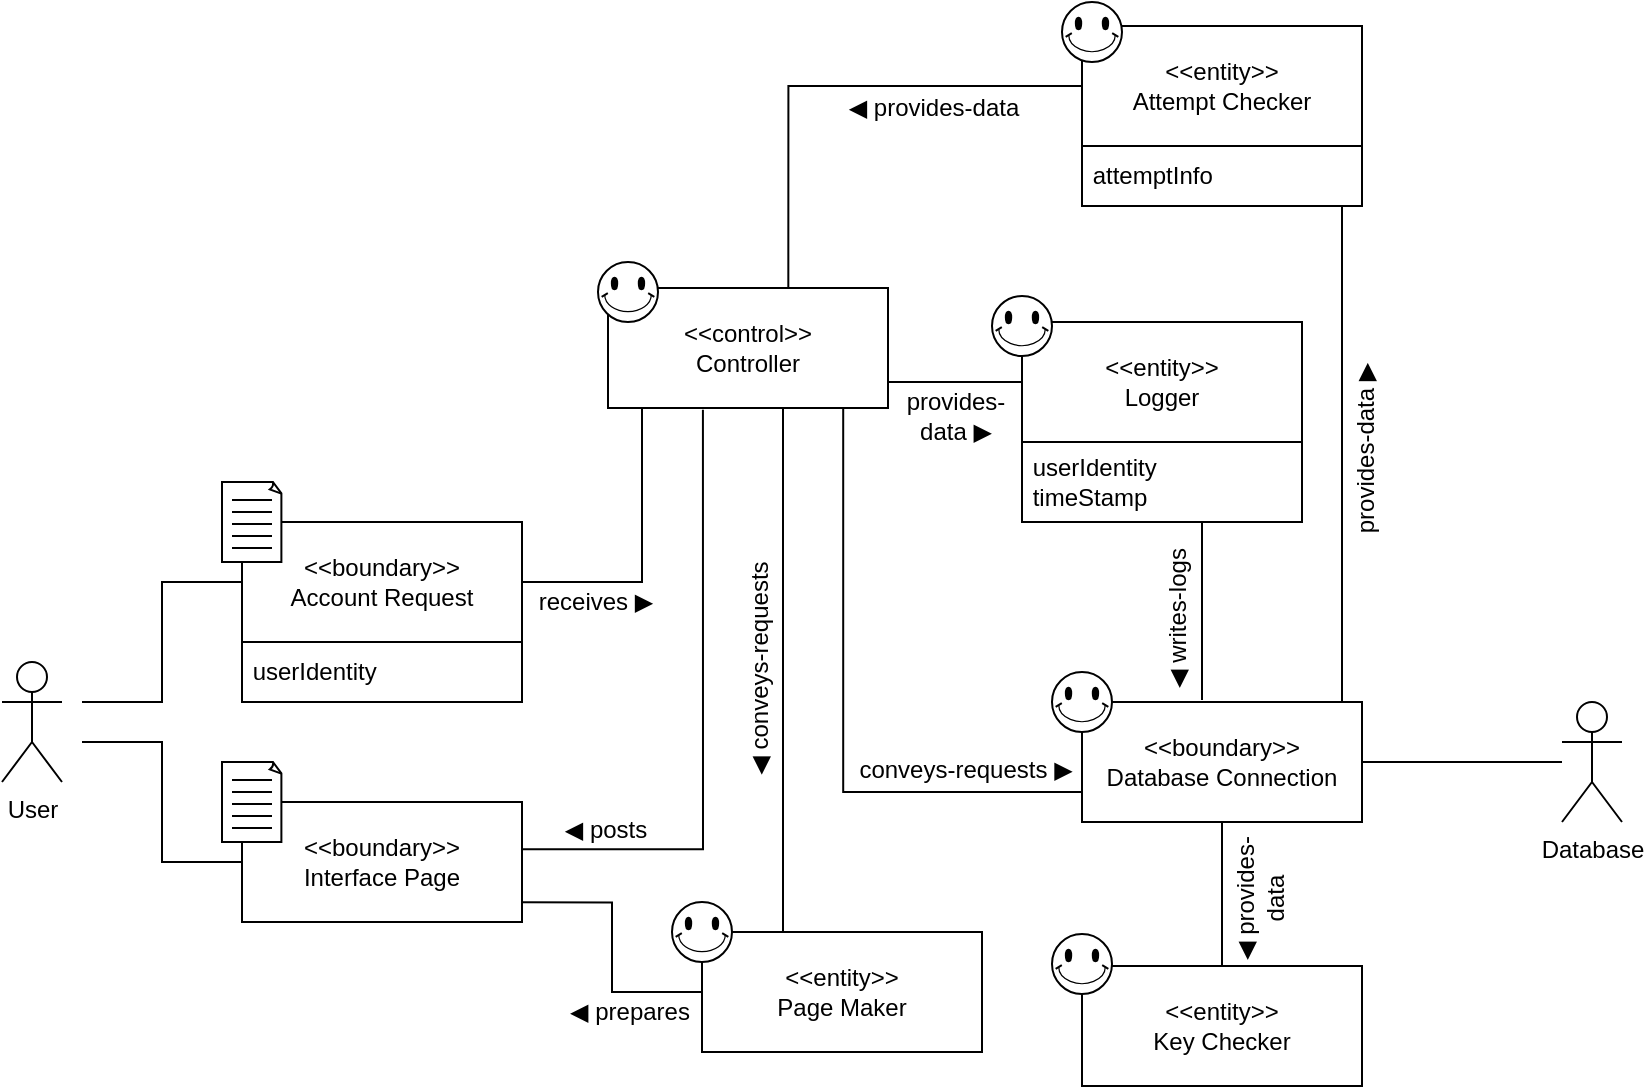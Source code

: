 <mxfile version="14.6.0" type="github">
  <diagram id="8qnEoAdDtBMf7J0Ra2Ib" name="Page-1">
    <mxGraphModel dx="1038" dy="548" grid="1" gridSize="10" guides="1" tooltips="1" connect="1" arrows="1" fold="1" page="1" pageScale="1" pageWidth="827" pageHeight="1169" math="0" shadow="0">
      <root>
        <mxCell id="0" />
        <mxCell id="1" parent="0" />
        <mxCell id="SScw9dJrK84QgPgPSiFH-1" value="Database" style="shape=umlActor;verticalLabelPosition=bottom;verticalAlign=top;html=1;outlineConnect=0;" parent="1" vertex="1">
          <mxGeometry x="870" y="410" width="30" height="60" as="geometry" />
        </mxCell>
        <mxCell id="SScw9dJrK84QgPgPSiFH-2" style="edgeStyle=orthogonalEdgeStyle;rounded=0;orthogonalLoop=1;jettySize=auto;html=1;exitX=0.84;exitY=0.995;exitDx=0;exitDy=0;entryX=0;entryY=0.75;entryDx=0;entryDy=0;startArrow=none;startFill=0;endArrow=none;endFill=0;exitPerimeter=0;" parent="1" source="SScw9dJrK84QgPgPSiFH-6" target="SScw9dJrK84QgPgPSiFH-15" edge="1">
          <mxGeometry relative="1" as="geometry">
            <Array as="points">
              <mxPoint x="511" y="455" />
            </Array>
          </mxGeometry>
        </mxCell>
        <mxCell id="SScw9dJrK84QgPgPSiFH-3" style="edgeStyle=orthogonalEdgeStyle;rounded=0;orthogonalLoop=1;jettySize=auto;html=1;exitX=0.625;exitY=1.002;exitDx=0;exitDy=0;entryX=0.287;entryY=0.008;entryDx=0;entryDy=0;entryPerimeter=0;startArrow=none;startFill=0;endArrow=none;endFill=0;exitPerimeter=0;" parent="1" source="SScw9dJrK84QgPgPSiFH-6" target="SScw9dJrK84QgPgPSiFH-7" edge="1">
          <mxGeometry relative="1" as="geometry">
            <Array as="points">
              <mxPoint x="481" y="527" />
              <mxPoint x="480" y="527" />
            </Array>
          </mxGeometry>
        </mxCell>
        <mxCell id="SScw9dJrK84QgPgPSiFH-4" style="edgeStyle=orthogonalEdgeStyle;rounded=0;orthogonalLoop=1;jettySize=auto;html=1;exitX=0.339;exitY=1.014;exitDx=0;exitDy=0;entryX=1.003;entryY=0.394;entryDx=0;entryDy=0;entryPerimeter=0;startArrow=none;startFill=0;endArrow=none;endFill=0;exitPerimeter=0;" parent="1" source="SScw9dJrK84QgPgPSiFH-6" target="SScw9dJrK84QgPgPSiFH-12" edge="1">
          <mxGeometry relative="1" as="geometry">
            <Array as="points">
              <mxPoint x="441" y="484" />
            </Array>
          </mxGeometry>
        </mxCell>
        <mxCell id="SScw9dJrK84QgPgPSiFH-5" style="edgeStyle=orthogonalEdgeStyle;rounded=0;orthogonalLoop=1;jettySize=auto;html=1;exitX=1;exitY=0.75;exitDx=0;exitDy=0;startArrow=none;startFill=0;endArrow=none;endFill=0;entryX=0;entryY=0.5;entryDx=0;entryDy=0;" parent="1" source="SScw9dJrK84QgPgPSiFH-6" target="SScw9dJrK84QgPgPSiFH-22" edge="1">
          <mxGeometry relative="1" as="geometry">
            <mxPoint x="600" y="270" as="targetPoint" />
            <Array as="points">
              <mxPoint x="533" y="250" />
            </Array>
          </mxGeometry>
        </mxCell>
        <mxCell id="SScw9dJrK84QgPgPSiFH-6" value="&amp;lt;&amp;lt;control&amp;gt;&amp;gt;&lt;br&gt;Controller" style="rounded=0;whiteSpace=wrap;html=1;" parent="1" vertex="1">
          <mxGeometry x="393" y="203" width="140" height="60" as="geometry" />
        </mxCell>
        <mxCell id="SScw9dJrK84QgPgPSiFH-7" value="&amp;lt;&amp;lt;entity&amp;gt;&amp;gt;&lt;br&gt;Page Maker" style="rounded=0;whiteSpace=wrap;html=1;" parent="1" vertex="1">
          <mxGeometry x="440" y="525" width="140" height="60" as="geometry" />
        </mxCell>
        <mxCell id="SScw9dJrK84QgPgPSiFH-8" style="edgeStyle=orthogonalEdgeStyle;rounded=0;orthogonalLoop=1;jettySize=auto;html=1;exitX=0.5;exitY=1;exitDx=0;exitDy=0;exitPerimeter=0;" parent="1" edge="1">
          <mxGeometry relative="1" as="geometry">
            <mxPoint x="135" y="185" as="sourcePoint" />
            <mxPoint x="135" y="185" as="targetPoint" />
          </mxGeometry>
        </mxCell>
        <mxCell id="SScw9dJrK84QgPgPSiFH-9" style="edgeStyle=orthogonalEdgeStyle;rounded=0;orthogonalLoop=1;jettySize=auto;html=1;exitX=0.5;exitY=1;exitDx=0;exitDy=0;exitPerimeter=0;" parent="1" edge="1">
          <mxGeometry relative="1" as="geometry">
            <mxPoint x="135" y="185" as="sourcePoint" />
            <mxPoint x="135" y="185" as="targetPoint" />
          </mxGeometry>
        </mxCell>
        <mxCell id="SScw9dJrK84QgPgPSiFH-10" style="edgeStyle=orthogonalEdgeStyle;rounded=0;orthogonalLoop=1;jettySize=auto;html=1;exitX=0.997;exitY=0.836;exitDx=0;exitDy=0;entryX=0;entryY=0.5;entryDx=0;entryDy=0;startArrow=none;startFill=0;endArrow=none;endFill=0;exitPerimeter=0;" parent="1" source="SScw9dJrK84QgPgPSiFH-12" target="SScw9dJrK84QgPgPSiFH-7" edge="1">
          <mxGeometry relative="1" as="geometry">
            <Array as="points">
              <mxPoint x="395" y="510" />
              <mxPoint x="395" y="555" />
            </Array>
          </mxGeometry>
        </mxCell>
        <mxCell id="SScw9dJrK84QgPgPSiFH-11" style="edgeStyle=orthogonalEdgeStyle;rounded=0;orthogonalLoop=1;jettySize=auto;html=1;exitX=0;exitY=0.5;exitDx=0;exitDy=0;startArrow=none;startFill=0;endArrow=none;endFill=0;" parent="1" source="SScw9dJrK84QgPgPSiFH-12" edge="1">
          <mxGeometry relative="1" as="geometry">
            <mxPoint x="130" y="430" as="targetPoint" />
            <Array as="points">
              <mxPoint x="170" y="490" />
              <mxPoint x="170" y="430" />
            </Array>
          </mxGeometry>
        </mxCell>
        <mxCell id="SScw9dJrK84QgPgPSiFH-12" value="&amp;lt;&amp;lt;boundary&amp;gt;&amp;gt;&lt;br&gt;Interface Page" style="rounded=0;whiteSpace=wrap;html=1;" parent="1" vertex="1">
          <mxGeometry x="210" y="460" width="140" height="60" as="geometry" />
        </mxCell>
        <mxCell id="SScw9dJrK84QgPgPSiFH-13" style="edgeStyle=orthogonalEdgeStyle;rounded=0;orthogonalLoop=1;jettySize=auto;html=1;exitX=0.5;exitY=1;exitDx=0;exitDy=0;entryX=0.5;entryY=0;entryDx=0;entryDy=0;startArrow=none;startFill=0;endArrow=none;endFill=0;" parent="1" source="SScw9dJrK84QgPgPSiFH-15" target="SScw9dJrK84QgPgPSiFH-16" edge="1">
          <mxGeometry relative="1" as="geometry" />
        </mxCell>
        <mxCell id="SScw9dJrK84QgPgPSiFH-14" style="edgeStyle=orthogonalEdgeStyle;rounded=0;orthogonalLoop=1;jettySize=auto;html=1;exitX=1;exitY=0.5;exitDx=0;exitDy=0;startArrow=none;startFill=0;endArrow=none;endFill=0;" parent="1" source="SScw9dJrK84QgPgPSiFH-15" target="SScw9dJrK84QgPgPSiFH-1" edge="1">
          <mxGeometry relative="1" as="geometry">
            <mxPoint x="860" y="439.931" as="targetPoint" />
          </mxGeometry>
        </mxCell>
        <mxCell id="SScw9dJrK84QgPgPSiFH-15" value="&amp;lt;&amp;lt;boundary&amp;gt;&amp;gt;&lt;br&gt;Database Connection" style="rounded=0;whiteSpace=wrap;html=1;" parent="1" vertex="1">
          <mxGeometry x="630" y="410" width="140" height="60" as="geometry" />
        </mxCell>
        <mxCell id="SScw9dJrK84QgPgPSiFH-16" value="&amp;lt;&amp;lt;entity&amp;gt;&amp;gt;&lt;br&gt;Key Checker" style="rounded=0;whiteSpace=wrap;html=1;" parent="1" vertex="1">
          <mxGeometry x="630" y="542" width="140" height="60" as="geometry" />
        </mxCell>
        <object label="User" id="SScw9dJrK84QgPgPSiFH-17">
          <mxCell style="shape=umlActor;verticalLabelPosition=bottom;verticalAlign=top;html=1;outlineConnect=0;" parent="1" vertex="1">
            <mxGeometry x="90" y="390" width="30" height="60" as="geometry" />
          </mxCell>
        </object>
        <mxCell id="SScw9dJrK84QgPgPSiFH-18" value="" style="group" parent="1" vertex="1" connectable="0">
          <mxGeometry x="630" y="72" width="140" height="90" as="geometry" />
        </mxCell>
        <mxCell id="SScw9dJrK84QgPgPSiFH-19" value="&amp;lt;&amp;lt;entity&amp;gt;&amp;gt;&lt;br&gt;Attempt Checker" style="rounded=0;whiteSpace=wrap;html=1;" parent="SScw9dJrK84QgPgPSiFH-18" vertex="1">
          <mxGeometry width="140" height="60" as="geometry" />
        </mxCell>
        <mxCell id="SScw9dJrK84QgPgPSiFH-20" value="&amp;nbsp;attemptInfo" style="rounded=0;whiteSpace=wrap;html=1;align=left;" parent="SScw9dJrK84QgPgPSiFH-18" vertex="1">
          <mxGeometry y="60" width="140" height="30" as="geometry" />
        </mxCell>
        <mxCell id="SScw9dJrK84QgPgPSiFH-21" value="" style="group" parent="1" vertex="1" connectable="0">
          <mxGeometry x="600" y="220" width="140" height="100" as="geometry" />
        </mxCell>
        <mxCell id="SScw9dJrK84QgPgPSiFH-22" value="&amp;lt;&amp;lt;entity&amp;gt;&amp;gt;&lt;br&gt;Logger" style="rounded=0;whiteSpace=wrap;html=1;" parent="SScw9dJrK84QgPgPSiFH-21" vertex="1">
          <mxGeometry width="140" height="60" as="geometry" />
        </mxCell>
        <mxCell id="SScw9dJrK84QgPgPSiFH-23" value="&amp;nbsp;userIdentity&lt;br&gt;&amp;nbsp;timeStamp" style="rounded=0;whiteSpace=wrap;html=1;align=left;" parent="SScw9dJrK84QgPgPSiFH-21" vertex="1">
          <mxGeometry y="60" width="140" height="40" as="geometry" />
        </mxCell>
        <mxCell id="SScw9dJrK84QgPgPSiFH-24" value="" style="verticalLabelPosition=bottom;verticalAlign=top;html=1;shape=mxgraph.basic.smiley" parent="SScw9dJrK84QgPgPSiFH-21" vertex="1">
          <mxGeometry x="-15" y="-13" width="30" height="30" as="geometry" />
        </mxCell>
        <mxCell id="SScw9dJrK84QgPgPSiFH-25" value="" style="group" parent="1" vertex="1" connectable="0">
          <mxGeometry x="210" y="320" width="140" height="90" as="geometry" />
        </mxCell>
        <mxCell id="SScw9dJrK84QgPgPSiFH-26" value="&amp;lt;&amp;lt;boundary&amp;gt;&amp;gt;&lt;br&gt;Account Request" style="rounded=0;whiteSpace=wrap;html=1;" parent="SScw9dJrK84QgPgPSiFH-25" vertex="1">
          <mxGeometry width="140" height="60" as="geometry" />
        </mxCell>
        <mxCell id="SScw9dJrK84QgPgPSiFH-27" value="&amp;nbsp;userIdentity" style="rounded=0;whiteSpace=wrap;html=1;align=left;" parent="SScw9dJrK84QgPgPSiFH-25" vertex="1">
          <mxGeometry y="60" width="140" height="30" as="geometry" />
        </mxCell>
        <mxCell id="SScw9dJrK84QgPgPSiFH-28" style="edgeStyle=orthogonalEdgeStyle;rounded=0;orthogonalLoop=1;jettySize=auto;html=1;exitX=1;exitY=0.5;exitDx=0;exitDy=0;startArrow=none;startFill=0;endArrow=none;endFill=0;" parent="1" source="SScw9dJrK84QgPgPSiFH-26" edge="1">
          <mxGeometry relative="1" as="geometry">
            <mxPoint x="410" y="263" as="targetPoint" />
            <Array as="points">
              <mxPoint x="410" y="350" />
              <mxPoint x="410" y="263" />
            </Array>
          </mxGeometry>
        </mxCell>
        <mxCell id="SScw9dJrK84QgPgPSiFH-29" style="edgeStyle=orthogonalEdgeStyle;rounded=0;orthogonalLoop=1;jettySize=auto;html=1;startArrow=none;startFill=0;endArrow=none;endFill=0;" parent="1" edge="1">
          <mxGeometry relative="1" as="geometry">
            <mxPoint x="690" y="320" as="sourcePoint" />
            <mxPoint x="690" y="409" as="targetPoint" />
            <Array as="points">
              <mxPoint x="690" y="320" />
              <mxPoint x="690" y="409" />
            </Array>
          </mxGeometry>
        </mxCell>
        <mxCell id="SScw9dJrK84QgPgPSiFH-30" style="edgeStyle=orthogonalEdgeStyle;rounded=0;orthogonalLoop=1;jettySize=auto;html=1;exitX=0;exitY=0.5;exitDx=0;exitDy=0;startArrow=none;startFill=0;endArrow=none;endFill=0;" parent="1" source="SScw9dJrK84QgPgPSiFH-26" edge="1">
          <mxGeometry relative="1" as="geometry">
            <mxPoint x="130" y="410" as="targetPoint" />
            <Array as="points">
              <mxPoint x="170" y="350" />
              <mxPoint x="170" y="410" />
            </Array>
          </mxGeometry>
        </mxCell>
        <mxCell id="SScw9dJrK84QgPgPSiFH-31" style="edgeStyle=orthogonalEdgeStyle;rounded=0;orthogonalLoop=1;jettySize=auto;html=1;startArrow=none;startFill=0;endArrow=none;endFill=0;" parent="1" edge="1">
          <mxGeometry relative="1" as="geometry">
            <mxPoint x="760" y="162.0" as="sourcePoint" />
            <mxPoint x="760" y="410" as="targetPoint" />
            <Array as="points">
              <mxPoint x="760" y="162" />
              <mxPoint x="760" y="410" />
            </Array>
          </mxGeometry>
        </mxCell>
        <mxCell id="SScw9dJrK84QgPgPSiFH-32" value="" style="verticalLabelPosition=bottom;verticalAlign=top;html=1;shape=mxgraph.basic.smiley" parent="1" vertex="1">
          <mxGeometry x="388" y="190" width="30" height="30" as="geometry" />
        </mxCell>
        <mxCell id="SScw9dJrK84QgPgPSiFH-33" value="" style="group" parent="1" vertex="1" connectable="0">
          <mxGeometry x="200" y="300" width="30" height="40" as="geometry" />
        </mxCell>
        <mxCell id="SScw9dJrK84QgPgPSiFH-34" value="" style="whiteSpace=wrap;html=1;shape=mxgraph.basic.document" parent="SScw9dJrK84QgPgPSiFH-33" vertex="1">
          <mxGeometry width="30" height="40" as="geometry" />
        </mxCell>
        <mxCell id="SScw9dJrK84QgPgPSiFH-35" value="" style="endArrow=none;html=1;" parent="SScw9dJrK84QgPgPSiFH-33" edge="1">
          <mxGeometry width="50" height="50" relative="1" as="geometry">
            <mxPoint x="5" y="9" as="sourcePoint" />
            <mxPoint x="25" y="9" as="targetPoint" />
          </mxGeometry>
        </mxCell>
        <mxCell id="SScw9dJrK84QgPgPSiFH-36" value="" style="endArrow=none;html=1;" parent="SScw9dJrK84QgPgPSiFH-33" edge="1">
          <mxGeometry width="50" height="50" relative="1" as="geometry">
            <mxPoint x="5" y="15" as="sourcePoint" />
            <mxPoint x="25" y="15" as="targetPoint" />
          </mxGeometry>
        </mxCell>
        <mxCell id="SScw9dJrK84QgPgPSiFH-37" value="" style="endArrow=none;html=1;" parent="SScw9dJrK84QgPgPSiFH-33" edge="1">
          <mxGeometry width="50" height="50" relative="1" as="geometry">
            <mxPoint x="5" y="21" as="sourcePoint" />
            <mxPoint x="25" y="21" as="targetPoint" />
          </mxGeometry>
        </mxCell>
        <mxCell id="SScw9dJrK84QgPgPSiFH-38" value="" style="endArrow=none;html=1;" parent="SScw9dJrK84QgPgPSiFH-33" edge="1">
          <mxGeometry width="50" height="50" relative="1" as="geometry">
            <mxPoint x="5" y="27" as="sourcePoint" />
            <mxPoint x="25" y="27" as="targetPoint" />
          </mxGeometry>
        </mxCell>
        <mxCell id="SScw9dJrK84QgPgPSiFH-39" value="" style="endArrow=none;html=1;" parent="SScw9dJrK84QgPgPSiFH-33" edge="1">
          <mxGeometry width="50" height="50" relative="1" as="geometry">
            <mxPoint x="5" y="33" as="sourcePoint" />
            <mxPoint x="25" y="33" as="targetPoint" />
          </mxGeometry>
        </mxCell>
        <mxCell id="SScw9dJrK84QgPgPSiFH-40" value="" style="group" parent="1" vertex="1" connectable="0">
          <mxGeometry x="200" y="440" width="30" height="40" as="geometry" />
        </mxCell>
        <mxCell id="SScw9dJrK84QgPgPSiFH-41" value="" style="whiteSpace=wrap;html=1;shape=mxgraph.basic.document" parent="SScw9dJrK84QgPgPSiFH-40" vertex="1">
          <mxGeometry width="30" height="40" as="geometry" />
        </mxCell>
        <mxCell id="SScw9dJrK84QgPgPSiFH-42" value="" style="endArrow=none;html=1;" parent="SScw9dJrK84QgPgPSiFH-40" edge="1">
          <mxGeometry width="50" height="50" relative="1" as="geometry">
            <mxPoint x="5" y="9" as="sourcePoint" />
            <mxPoint x="25" y="9" as="targetPoint" />
          </mxGeometry>
        </mxCell>
        <mxCell id="SScw9dJrK84QgPgPSiFH-43" value="" style="endArrow=none;html=1;" parent="SScw9dJrK84QgPgPSiFH-40" edge="1">
          <mxGeometry width="50" height="50" relative="1" as="geometry">
            <mxPoint x="5" y="15" as="sourcePoint" />
            <mxPoint x="25" y="15" as="targetPoint" />
          </mxGeometry>
        </mxCell>
        <mxCell id="SScw9dJrK84QgPgPSiFH-44" value="" style="endArrow=none;html=1;" parent="SScw9dJrK84QgPgPSiFH-40" edge="1">
          <mxGeometry width="50" height="50" relative="1" as="geometry">
            <mxPoint x="5" y="21" as="sourcePoint" />
            <mxPoint x="25" y="21" as="targetPoint" />
          </mxGeometry>
        </mxCell>
        <mxCell id="SScw9dJrK84QgPgPSiFH-45" value="" style="endArrow=none;html=1;" parent="SScw9dJrK84QgPgPSiFH-40" edge="1">
          <mxGeometry width="50" height="50" relative="1" as="geometry">
            <mxPoint x="5" y="27" as="sourcePoint" />
            <mxPoint x="25" y="27" as="targetPoint" />
          </mxGeometry>
        </mxCell>
        <mxCell id="SScw9dJrK84QgPgPSiFH-46" value="" style="endArrow=none;html=1;" parent="SScw9dJrK84QgPgPSiFH-40" edge="1">
          <mxGeometry width="50" height="50" relative="1" as="geometry">
            <mxPoint x="5" y="33" as="sourcePoint" />
            <mxPoint x="25" y="33" as="targetPoint" />
          </mxGeometry>
        </mxCell>
        <mxCell id="SScw9dJrK84QgPgPSiFH-47" value="" style="verticalLabelPosition=bottom;verticalAlign=top;html=1;shape=mxgraph.basic.smiley" parent="1" vertex="1">
          <mxGeometry x="620" y="60" width="30" height="30" as="geometry" />
        </mxCell>
        <mxCell id="SScw9dJrK84QgPgPSiFH-48" value="" style="verticalLabelPosition=bottom;verticalAlign=top;html=1;shape=mxgraph.basic.smiley" parent="1" vertex="1">
          <mxGeometry x="615" y="395" width="30" height="30" as="geometry" />
        </mxCell>
        <mxCell id="SScw9dJrK84QgPgPSiFH-49" value="" style="verticalLabelPosition=bottom;verticalAlign=top;html=1;shape=mxgraph.basic.smiley" parent="1" vertex="1">
          <mxGeometry x="425" y="510" width="30" height="30" as="geometry" />
        </mxCell>
        <mxCell id="SScw9dJrK84QgPgPSiFH-50" value="" style="verticalLabelPosition=bottom;verticalAlign=top;html=1;shape=mxgraph.basic.smiley" parent="1" vertex="1">
          <mxGeometry x="615" y="526" width="30" height="30" as="geometry" />
        </mxCell>
        <mxCell id="SScw9dJrK84QgPgPSiFH-51" value="◀ conveys-requests" style="text;html=1;strokeColor=none;fillColor=none;align=center;verticalAlign=middle;whiteSpace=wrap;rounded=0;rotation=-90;" parent="1" vertex="1">
          <mxGeometry x="404" y="383" width="130" height="20" as="geometry" />
        </mxCell>
        <mxCell id="SScw9dJrK84QgPgPSiFH-52" value="◀ prepares" style="text;html=1;strokeColor=none;fillColor=none;align=center;verticalAlign=middle;whiteSpace=wrap;rounded=0;" parent="1" vertex="1">
          <mxGeometry x="371" y="555" width="66" height="20" as="geometry" />
        </mxCell>
        <mxCell id="SScw9dJrK84QgPgPSiFH-53" value="receives ▶" style="text;html=1;strokeColor=none;fillColor=none;align=center;verticalAlign=middle;whiteSpace=wrap;rounded=0;" parent="1" vertex="1">
          <mxGeometry x="354" y="350" width="66" height="20" as="geometry" />
        </mxCell>
        <mxCell id="SScw9dJrK84QgPgPSiFH-54" value="conveys-requests ▶" style="text;html=1;strokeColor=none;fillColor=none;align=center;verticalAlign=middle;whiteSpace=wrap;rounded=0;rotation=0;" parent="1" vertex="1">
          <mxGeometry x="507" y="434" width="130" height="20" as="geometry" />
        </mxCell>
        <mxCell id="SScw9dJrK84QgPgPSiFH-55" value="◀ writes-logs" style="text;html=1;strokeColor=none;fillColor=none;align=center;verticalAlign=middle;whiteSpace=wrap;rounded=0;rotation=-90;" parent="1" vertex="1">
          <mxGeometry x="628" y="358" width="100" height="20" as="geometry" />
        </mxCell>
        <mxCell id="SScw9dJrK84QgPgPSiFH-56" value="provides-data ▶" style="text;html=1;strokeColor=none;fillColor=none;align=center;verticalAlign=middle;whiteSpace=wrap;rounded=0;rotation=-90;" parent="1" vertex="1">
          <mxGeometry x="707" y="273" width="130" height="20" as="geometry" />
        </mxCell>
        <mxCell id="SScw9dJrK84QgPgPSiFH-57" value="◀ provides-data" style="text;html=1;strokeColor=none;fillColor=none;align=center;verticalAlign=middle;whiteSpace=wrap;rounded=0;rotation=-90;" parent="1" vertex="1">
          <mxGeometry x="681" y="498" width="76" height="20" as="geometry" />
        </mxCell>
        <mxCell id="SScw9dJrK84QgPgPSiFH-58" value="◀ provides-data" style="text;html=1;strokeColor=none;fillColor=none;align=center;verticalAlign=middle;whiteSpace=wrap;rounded=0;rotation=0;" parent="1" vertex="1">
          <mxGeometry x="491" y="103" width="130" height="20" as="geometry" />
        </mxCell>
        <mxCell id="SScw9dJrK84QgPgPSiFH-59" value="◀ posts" style="text;html=1;strokeColor=none;fillColor=none;align=center;verticalAlign=middle;whiteSpace=wrap;rounded=0;" parent="1" vertex="1">
          <mxGeometry x="359" y="464" width="66" height="20" as="geometry" />
        </mxCell>
        <mxCell id="SScw9dJrK84QgPgPSiFH-60" style="edgeStyle=orthogonalEdgeStyle;rounded=0;orthogonalLoop=1;jettySize=auto;html=1;exitX=0;exitY=0.5;exitDx=0;exitDy=0;entryX=0.644;entryY=0;entryDx=0;entryDy=0;entryPerimeter=0;startArrow=none;startFill=0;endArrow=none;endFill=0;" parent="1" source="SScw9dJrK84QgPgPSiFH-19" target="SScw9dJrK84QgPgPSiFH-6" edge="1">
          <mxGeometry relative="1" as="geometry" />
        </mxCell>
        <mxCell id="SScw9dJrK84QgPgPSiFH-61" value="provides-data ▶" style="text;html=1;strokeColor=none;fillColor=none;align=center;verticalAlign=middle;whiteSpace=wrap;rounded=0;rotation=0;" parent="1" vertex="1">
          <mxGeometry x="534" y="257" width="66" height="20" as="geometry" />
        </mxCell>
      </root>
    </mxGraphModel>
  </diagram>
</mxfile>

